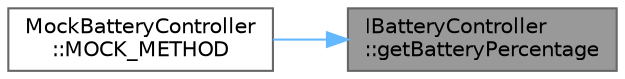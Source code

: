 digraph "IBatteryController::getBatteryPercentage"
{
 // LATEX_PDF_SIZE
  bgcolor="transparent";
  edge [fontname=Helvetica,fontsize=10,labelfontname=Helvetica,labelfontsize=10];
  node [fontname=Helvetica,fontsize=10,shape=box,height=0.2,width=0.4];
  rankdir="RL";
  Node1 [id="Node000001",label="IBatteryController\l::getBatteryPercentage",height=0.2,width=0.4,color="gray40", fillcolor="grey60", style="filled", fontcolor="black",tooltip=" "];
  Node1 -> Node2 [id="edge1_Node000001_Node000002",dir="back",color="steelblue1",style="solid",tooltip=" "];
  Node2 [id="Node000002",label="MockBatteryController\l::MOCK_METHOD",height=0.2,width=0.4,color="grey40", fillcolor="white", style="filled",URL="$classMockBatteryController.html#a459547c1ac6bf07aef4a0beace9d2a22",tooltip="Mocked method to get the battery percentage."];
}

